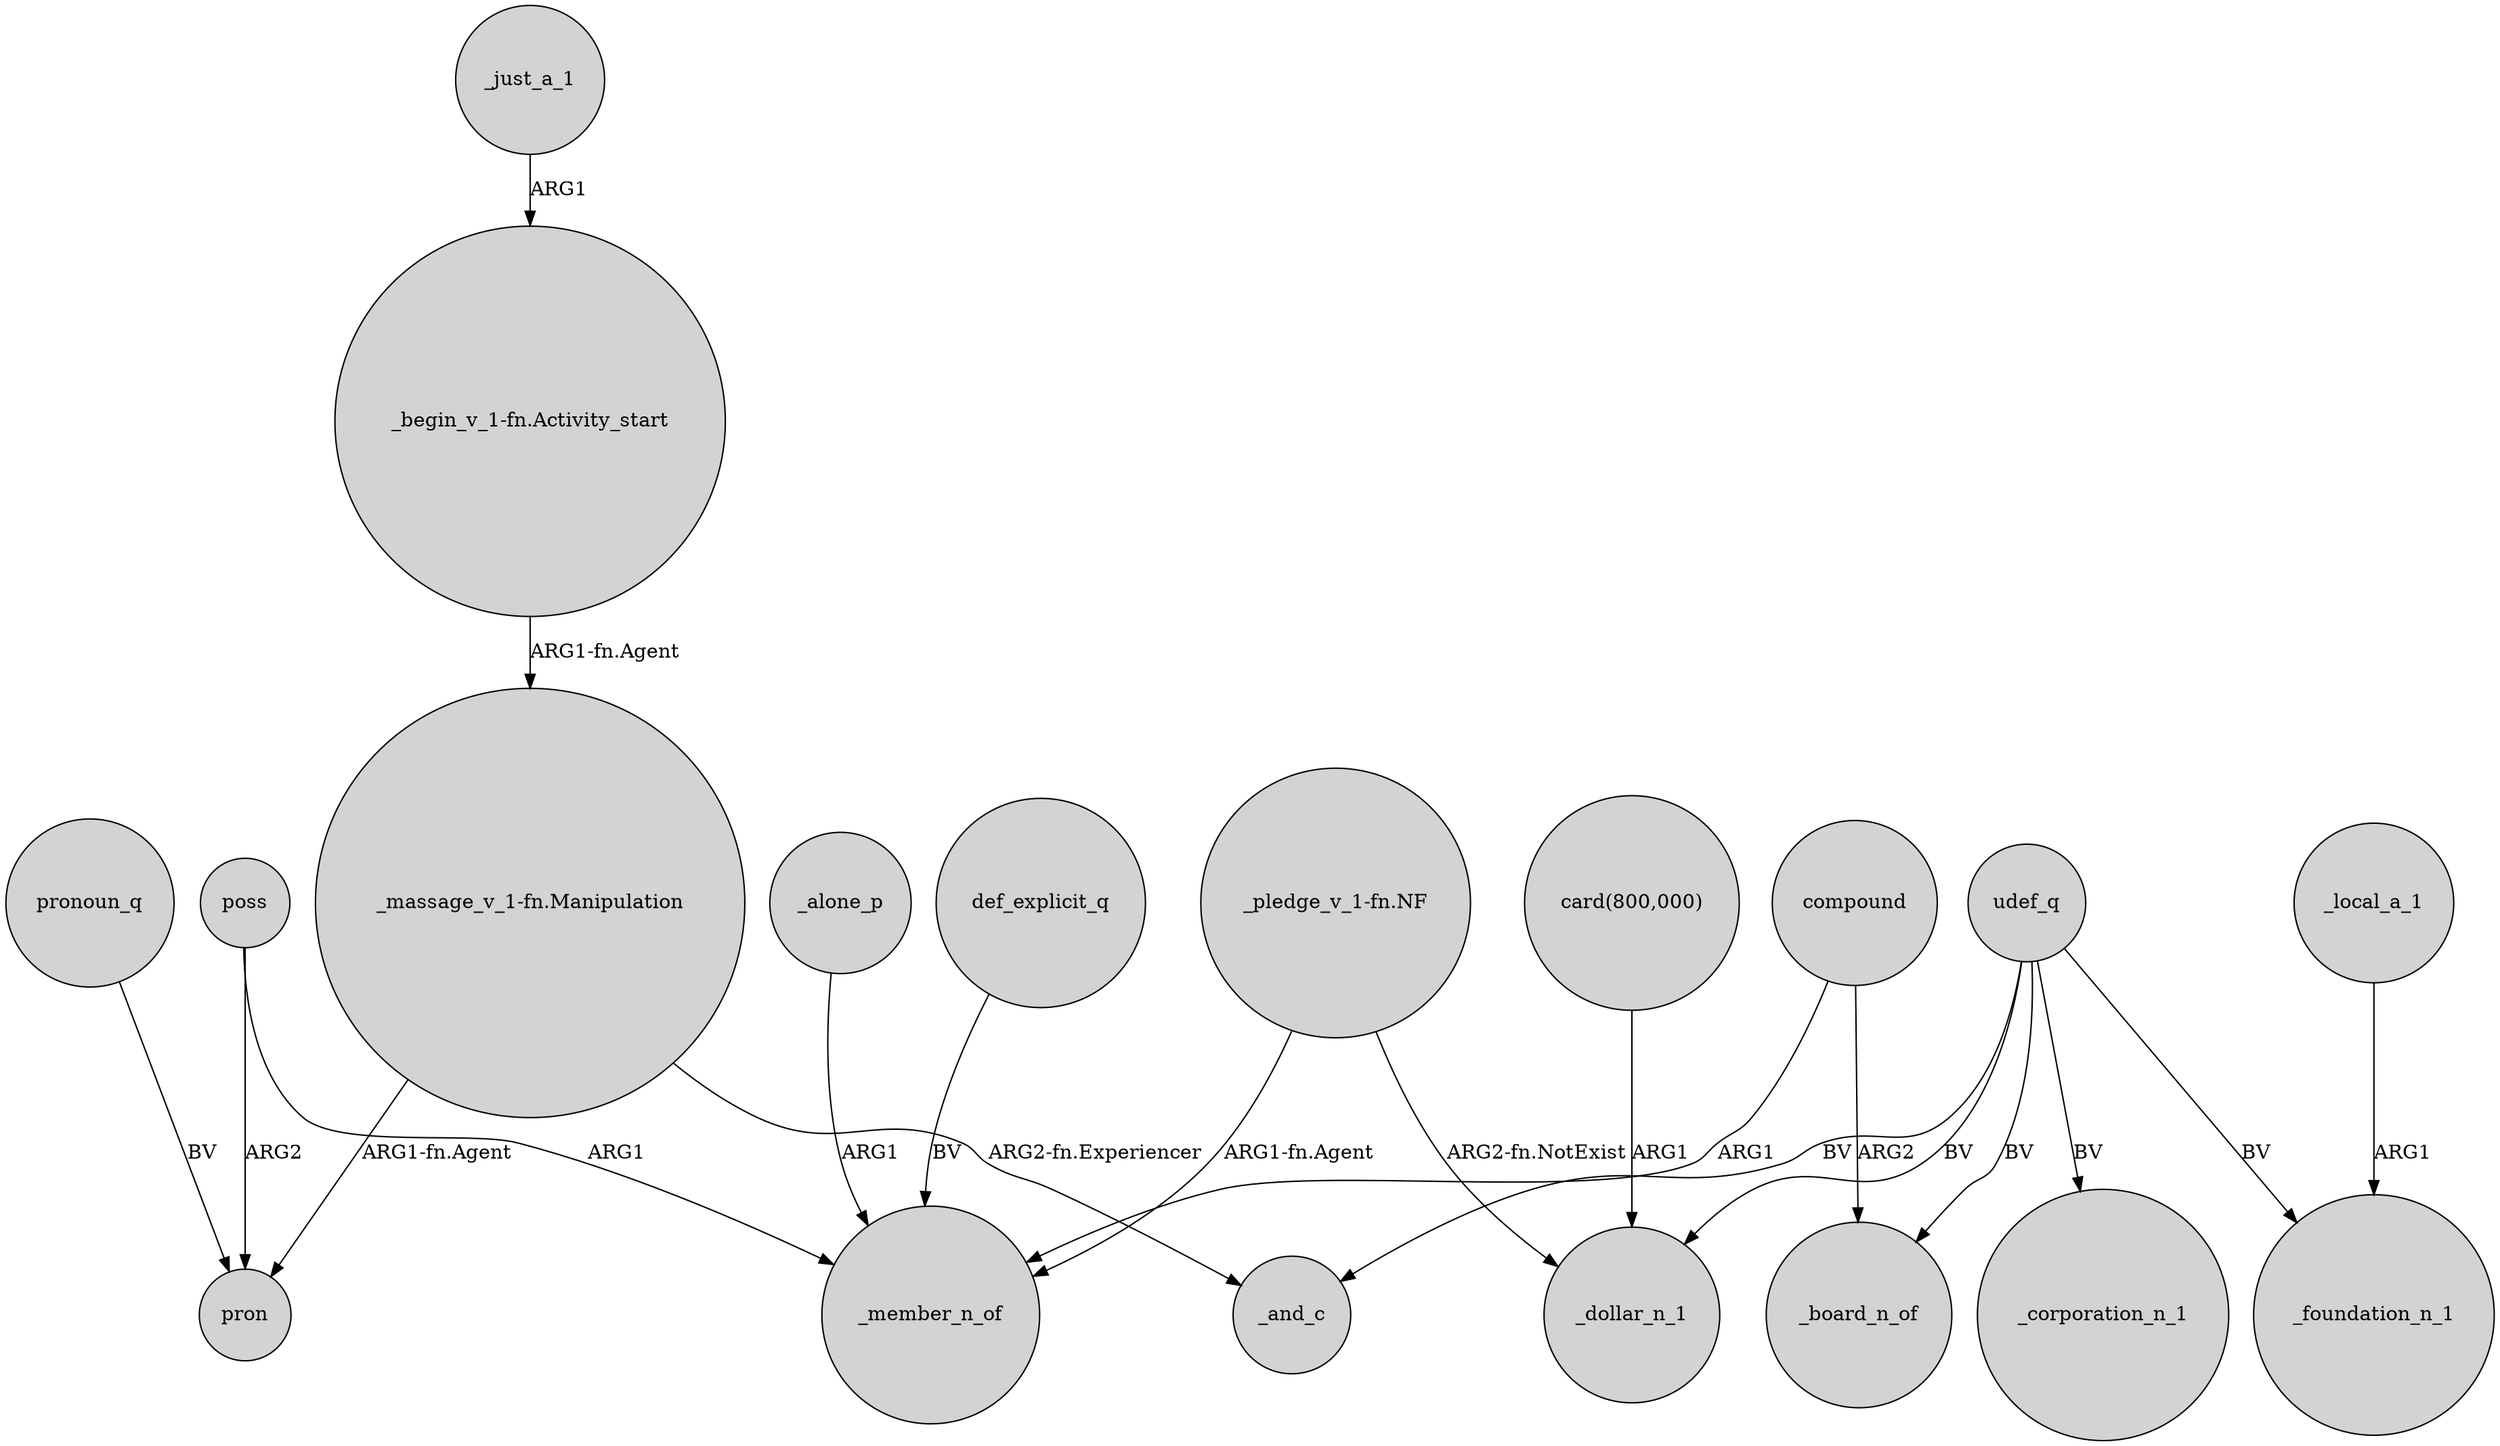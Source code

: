 digraph {
	node [shape=circle style=filled]
	poss -> pron [label=ARG2]
	_alone_p -> _member_n_of [label=ARG1]
	"_pledge_v_1-fn.NF" -> _dollar_n_1 [label="ARG2-fn.NotExist"]
	def_explicit_q -> _member_n_of [label=BV]
	udef_q -> _board_n_of [label=BV]
	"card(800,000)" -> _dollar_n_1 [label=ARG1]
	"_pledge_v_1-fn.NF" -> _member_n_of [label="ARG1-fn.Agent"]
	pronoun_q -> pron [label=BV]
	udef_q -> _corporation_n_1 [label=BV]
	poss -> _member_n_of [label=ARG1]
	"_massage_v_1-fn.Manipulation" -> pron [label="ARG1-fn.Agent"]
	"_massage_v_1-fn.Manipulation" -> _and_c [label="ARG2-fn.Experiencer"]
	udef_q -> _foundation_n_1 [label=BV]
	compound -> _board_n_of [label=ARG2]
	_just_a_1 -> "_begin_v_1-fn.Activity_start" [label=ARG1]
	udef_q -> _and_c [label=BV]
	"_begin_v_1-fn.Activity_start" -> "_massage_v_1-fn.Manipulation" [label="ARG1-fn.Agent"]
	udef_q -> _dollar_n_1 [label=BV]
	_local_a_1 -> _foundation_n_1 [label=ARG1]
	compound -> _member_n_of [label=ARG1]
}
